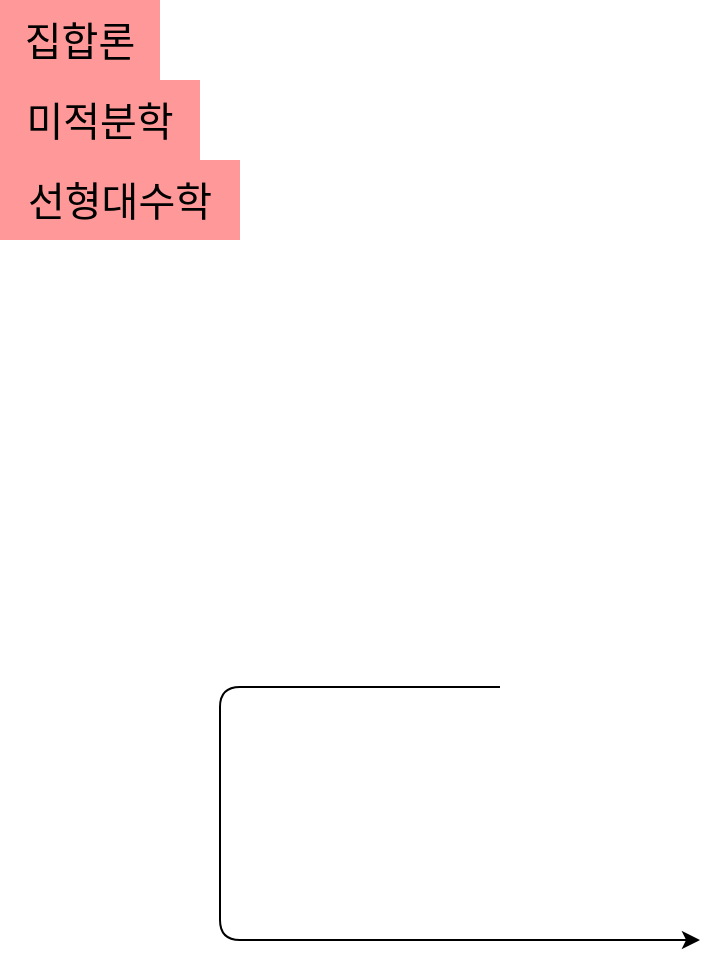 <mxfile version="13.10.9" type="device"><diagram id="6a731a19-8d31-9384-78a2-239565b7b9f0" name="Page-1"><mxGraphModel dx="1422" dy="773" grid="1" gridSize="10" guides="1" tooltips="1" connect="1" arrows="1" fold="1" page="1" pageScale="1" pageWidth="827" pageHeight="1169" background="#ffffff" math="0" shadow="0"><root><mxCell id="0"/><mxCell id="1" parent="0"/><mxCell id="1756" value="&lt;font color=&quot;#000000&quot;&gt;미적분학&lt;/font&gt;" style="whiteSpace=wrap;html=1;shadow=0;labelBackgroundColor=none;strokeColor=none;strokeWidth=3;fontFamily=Noto Sans KR;fontSize=20;fontColor=#FFFFFF;align=center;spacing=5;fontStyle=0;arcSize=7;perimeterSpacing=2;fontSource=https%3A%2F%2Ffonts.googleapis.com%2Fcss%3Ffamily%3DNoto%2BSans%2BKR;fillColor=#FF9999;" parent="1" vertex="1"><mxGeometry x="40" y="80" width="100" height="40" as="geometry"/></mxCell><mxCell id="ppxRkRN2eZF-51Om81Oo-1780" value="" style="edgeStyle=elbowEdgeStyle;elbow=horizontal;endArrow=classic;html=1;exitX=0.5;exitY=0;exitDx=0;exitDy=0;entryX=0.5;entryY=0;entryDx=0;entryDy=0;" edge="1" parent="1" target="1755"><mxGeometry width="50" height="50" relative="1" as="geometry"><mxPoint x="290" y="383.5" as="sourcePoint"/><mxPoint x="390" y="510" as="targetPoint"/><Array as="points"><mxPoint x="150" y="340"/></Array></mxGeometry></mxCell><mxCell id="ppxRkRN2eZF-51Om81Oo-1786" value="&lt;font color=&quot;#000000&quot; style=&quot;font-size: 20px;&quot;&gt;집합론&lt;/font&gt;" style="whiteSpace=wrap;html=1;shadow=0;labelBackgroundColor=none;strokeColor=none;strokeWidth=3;fontFamily=Noto Sans KR;fontSize=20;fontColor=#FFFFFF;align=center;spacing=5;fontStyle=0;arcSize=7;perimeterSpacing=2;fontSource=https%3A%2F%2Ffonts.googleapis.com%2Fcss%3Ffamily%3DNoto%2BSans%2BKR;fillColor=#FF9999;" vertex="1" parent="1"><mxGeometry x="40" y="40" width="80" height="40" as="geometry"/></mxCell><mxCell id="ppxRkRN2eZF-51Om81Oo-1787" value="&lt;font color=&quot;#000000&quot; style=&quot;font-size: 20px&quot;&gt;선형대수학&lt;/font&gt;" style="whiteSpace=wrap;html=1;shadow=0;labelBackgroundColor=none;strokeColor=none;strokeWidth=3;fontFamily=Noto Sans KR;fontSize=20;fontColor=#FFFFFF;align=center;spacing=5;fontStyle=0;arcSize=7;perimeterSpacing=2;fontSource=https%3A%2F%2Ffonts.googleapis.com%2Fcss%3Ffamily%3DNoto%2BSans%2BKR;fillColor=#FF9999;" vertex="1" parent="1"><mxGeometry x="40" y="120" width="120" height="40" as="geometry"/></mxCell></root></mxGraphModel></diagram></mxfile>